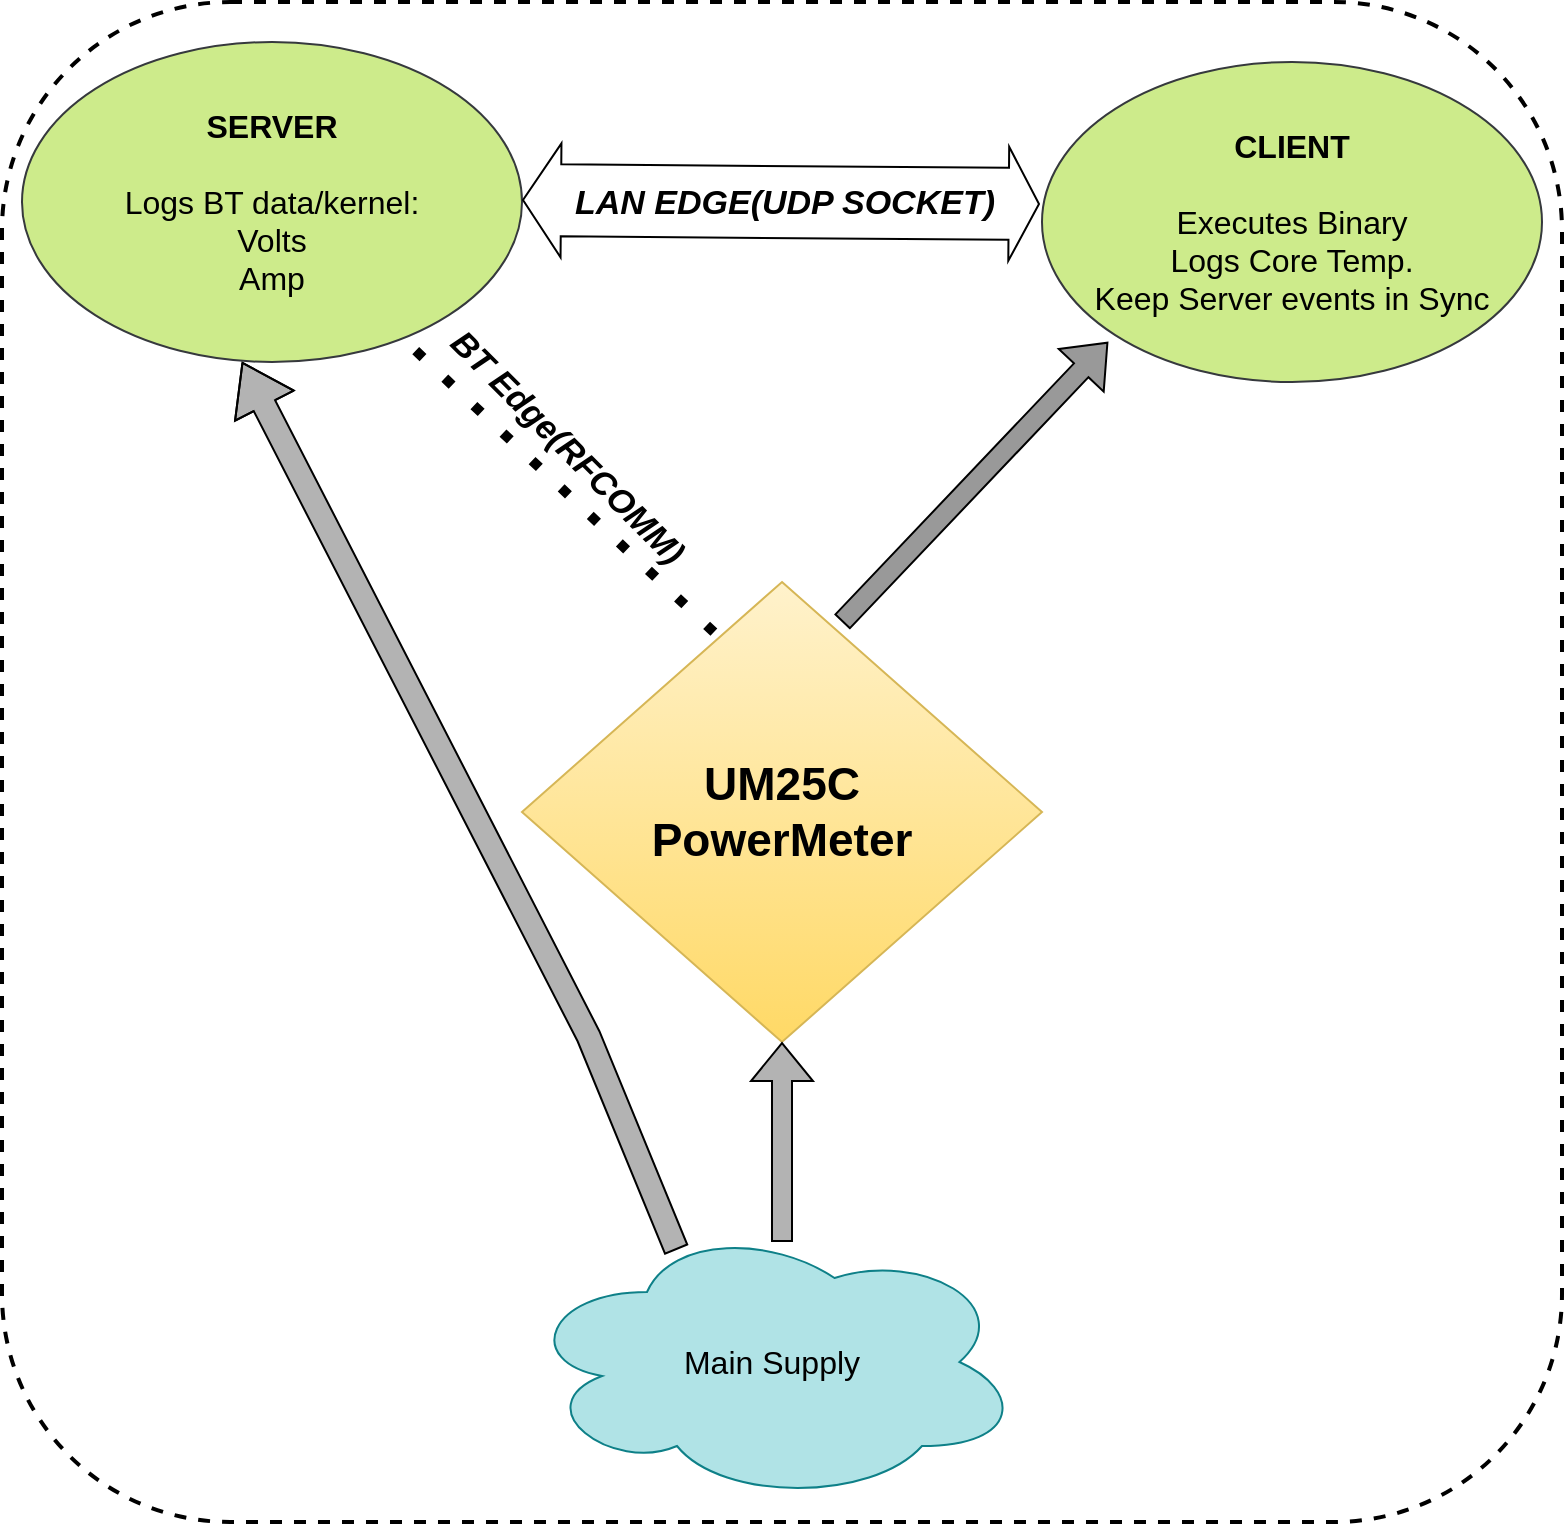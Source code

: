 <mxfile version="22.1.16" type="github">
  <diagram name="Page-1" id="mnShLLypdpEqHEAcOyUA">
    <mxGraphModel dx="1327" dy="793" grid="1" gridSize="10" guides="1" tooltips="1" connect="1" arrows="1" fold="1" page="1" pageScale="1" pageWidth="850" pageHeight="1100" math="0" shadow="0">
      <root>
        <mxCell id="0" />
        <mxCell id="1" parent="0" />
        <mxCell id="R6OGr5-woF2vyyFxdOvy-1" value="&lt;font style=&quot;font-size: 16px;&quot;&gt;&lt;b&gt;SERVER&lt;/b&gt;&lt;br&gt;&lt;br&gt;Logs BT data/kernel:&lt;br&gt;Volts&lt;br&gt;Amp&lt;/font&gt;" style="ellipse;whiteSpace=wrap;html=1;fillColor=#cdeb8b;strokeColor=#36393d;" vertex="1" parent="1">
          <mxGeometry x="40" y="120" width="250" height="160" as="geometry" />
        </mxCell>
        <mxCell id="R6OGr5-woF2vyyFxdOvy-3" value="&lt;font style=&quot;font-size: 23px;&quot;&gt;&lt;b&gt;UM25C&lt;br&gt;PowerMeter&lt;/b&gt;&lt;/font&gt;" style="rhombus;whiteSpace=wrap;html=1;fillColor=#fff2cc;strokeColor=#d6b656;gradientColor=#ffd966;" vertex="1" parent="1">
          <mxGeometry x="290" y="390" width="260" height="230" as="geometry" />
        </mxCell>
        <mxCell id="R6OGr5-woF2vyyFxdOvy-4" value="" style="shape=flexArrow;endArrow=classic;html=1;rounded=0;entryX=0.287;entryY=0.973;entryDx=0;entryDy=0;entryPerimeter=0;fillColor=#999999;" edge="1" parent="1">
          <mxGeometry width="50" height="50" relative="1" as="geometry">
            <mxPoint x="450" y="410" as="sourcePoint" />
            <mxPoint x="583.05" y="270" as="targetPoint" />
          </mxGeometry>
        </mxCell>
        <mxCell id="R6OGr5-woF2vyyFxdOvy-5" value="&lt;font style=&quot;font-size: 16px;&quot;&gt;Main Supply&lt;/font&gt;" style="ellipse;shape=cloud;whiteSpace=wrap;html=1;fillColor=#b0e3e6;strokeColor=#0e8088;" vertex="1" parent="1">
          <mxGeometry x="290" y="710" width="250" height="140" as="geometry" />
        </mxCell>
        <mxCell id="R6OGr5-woF2vyyFxdOvy-8" value="" style="shape=flexArrow;endArrow=classic;html=1;rounded=0;exitX=0.309;exitY=0.1;exitDx=0;exitDy=0;exitPerimeter=0;width=12;endSize=7.67;entryX=0.44;entryY=1;entryDx=0;entryDy=0;entryPerimeter=0;fillColor=#B3B3B3;" edge="1" parent="1" source="R6OGr5-woF2vyyFxdOvy-5" target="R6OGr5-woF2vyyFxdOvy-1">
          <mxGeometry width="50" height="50" relative="1" as="geometry">
            <mxPoint x="399.92" y="790" as="sourcePoint" />
            <mxPoint x="120" y="280.0" as="targetPoint" />
            <Array as="points">
              <mxPoint x="323.25" y="617.12" />
            </Array>
          </mxGeometry>
        </mxCell>
        <mxCell id="R6OGr5-woF2vyyFxdOvy-10" value="" style="endArrow=none;dashed=1;html=1;dashPattern=1 3;strokeWidth=5;rounded=0;entryX=0.787;entryY=0.964;entryDx=0;entryDy=0;entryPerimeter=0;exitX=0.369;exitY=0.109;exitDx=0;exitDy=0;exitPerimeter=0;" edge="1" parent="1" source="R6OGr5-woF2vyyFxdOvy-3" target="R6OGr5-woF2vyyFxdOvy-1">
          <mxGeometry width="50" height="50" relative="1" as="geometry">
            <mxPoint x="380" y="410" as="sourcePoint" />
            <mxPoint x="450" y="380" as="targetPoint" />
          </mxGeometry>
        </mxCell>
        <mxCell id="R6OGr5-woF2vyyFxdOvy-15" value="BT Edge(RFCOMM)" style="edgeLabel;html=1;align=center;verticalAlign=middle;resizable=0;points=[];rotation=45;fontSize=17;fontStyle=3" vertex="1" connectable="0" parent="R6OGr5-woF2vyyFxdOvy-10">
          <mxGeometry x="0.218" y="6" relative="1" as="geometry">
            <mxPoint x="21" y="-11" as="offset" />
          </mxGeometry>
        </mxCell>
        <mxCell id="R6OGr5-woF2vyyFxdOvy-13" value="" style="shape=flexArrow;endArrow=classic;startArrow=classic;html=1;rounded=0;entryX=-0.004;entryY=0.444;entryDx=0;entryDy=0;entryPerimeter=0;exitX=0.987;exitY=0.382;exitDx=0;exitDy=0;exitPerimeter=0;width=36;endSize=4.71;" edge="1" parent="1" target="R6OGr5-woF2vyyFxdOvy-17">
          <mxGeometry width="100" height="100" relative="1" as="geometry">
            <mxPoint x="290.0" y="199.01" as="sourcePoint" />
            <mxPoint x="550.9" y="200.99" as="targetPoint" />
          </mxGeometry>
        </mxCell>
        <mxCell id="R6OGr5-woF2vyyFxdOvy-14" value="LAN EDGE(UDP SOCKET)" style="edgeLabel;html=1;align=center;verticalAlign=middle;resizable=0;points=[];fontSize=17;fontStyle=3" vertex="1" connectable="0" parent="R6OGr5-woF2vyyFxdOvy-13">
          <mxGeometry x="-0.579" y="-2" relative="1" as="geometry">
            <mxPoint x="76" y="-1" as="offset" />
          </mxGeometry>
        </mxCell>
        <mxCell id="R6OGr5-woF2vyyFxdOvy-16" value="" style="rounded=1;whiteSpace=wrap;html=1;fillColor=none;dashed=1;strokeWidth=2;" vertex="1" parent="1">
          <mxGeometry x="30" y="100" width="780" height="760" as="geometry" />
        </mxCell>
        <mxCell id="R6OGr5-woF2vyyFxdOvy-17" value="&lt;font style=&quot;font-size: 16px;&quot;&gt;&lt;b&gt;CLIENT&lt;/b&gt;&lt;br style=&quot;border-color: var(--border-color);&quot;&gt;&lt;br style=&quot;border-color: var(--border-color);&quot;&gt;&lt;/font&gt;&lt;div style=&quot;border-color: var(--border-color); font-size: 16px;&quot;&gt;&lt;font style=&quot;font-size: 16px;&quot;&gt;Executes Binary&lt;/font&gt;&lt;/div&gt;&lt;div style=&quot;border-color: var(--border-color); font-size: 16px;&quot;&gt;&lt;span style=&quot;border-color: var(--border-color); background-color: initial;&quot;&gt;&lt;font style=&quot;font-size: 16px;&quot;&gt;Logs Core Temp.&lt;/font&gt;&lt;/span&gt;&lt;/div&gt;&lt;div style=&quot;border-color: var(--border-color); font-size: 16px;&quot;&gt;&lt;span style=&quot;border-color: var(--border-color); background-color: initial;&quot;&gt;&lt;font style=&quot;font-size: 16px;&quot;&gt;Keep Server events in Sync&lt;/font&gt;&lt;/span&gt;&lt;/div&gt;" style="ellipse;whiteSpace=wrap;html=1;fillColor=#cdeb8b;strokeColor=#36393d;" vertex="1" parent="1">
          <mxGeometry x="550" y="130" width="250" height="160" as="geometry" />
        </mxCell>
        <mxCell id="R6OGr5-woF2vyyFxdOvy-18" value="" style="shape=flexArrow;endArrow=classic;html=1;rounded=0;entryX=0.5;entryY=1;entryDx=0;entryDy=0;fillColor=#B3B3B3;" edge="1" parent="1" target="R6OGr5-woF2vyyFxdOvy-3">
          <mxGeometry width="50" height="50" relative="1" as="geometry">
            <mxPoint x="420" y="720" as="sourcePoint" />
            <mxPoint x="445" y="620" as="targetPoint" />
          </mxGeometry>
        </mxCell>
      </root>
    </mxGraphModel>
  </diagram>
</mxfile>
